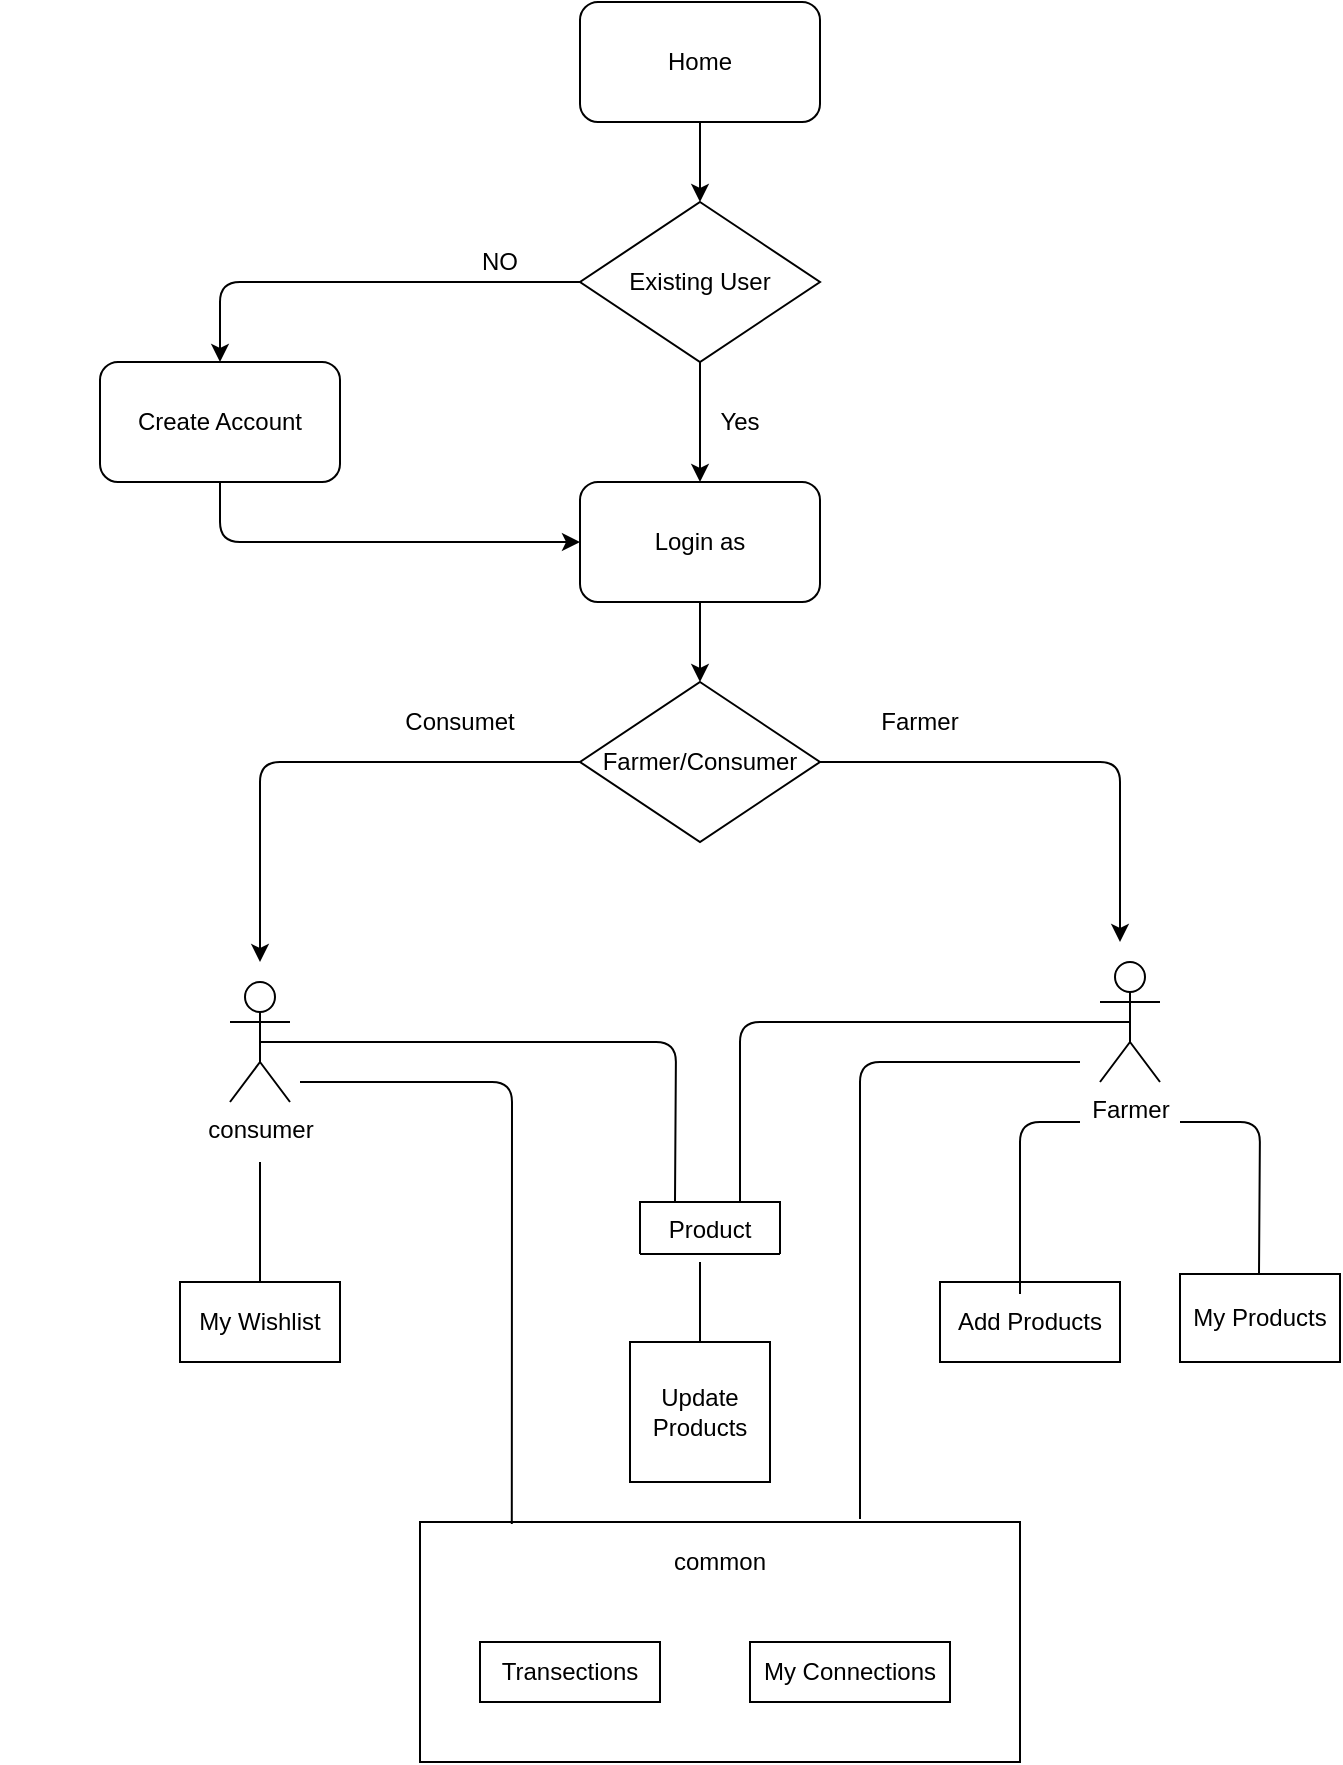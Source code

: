 <mxfile version="14.6.9" type="github">
  <diagram id="bW-wgFrLxxCaixEAqy1H" name="Page-1">
    <mxGraphModel dx="1037" dy="586" grid="1" gridSize="10" guides="1" tooltips="1" connect="1" arrows="1" fold="1" page="1" pageScale="1" pageWidth="850" pageHeight="1100" math="0" shadow="0">
      <root>
        <mxCell id="0" />
        <mxCell id="1" parent="0" />
        <mxCell id="Wge0Lp-3extOwVdSCsNR-9" value="&lt;div&gt;common&lt;/div&gt;" style="rounded=0;whiteSpace=wrap;html=1;spacingBottom=80;" vertex="1" parent="1">
          <mxGeometry x="260" y="800" width="300" height="120" as="geometry" />
        </mxCell>
        <mxCell id="GYnEhEBrRZXLjHtYIY4x-1" value="Home" style="rounded=1;whiteSpace=wrap;html=1;" parent="1" vertex="1">
          <mxGeometry x="340" y="40" width="120" height="60" as="geometry" />
        </mxCell>
        <mxCell id="GYnEhEBrRZXLjHtYIY4x-5" value="Farmer/Consumer" style="rhombus;whiteSpace=wrap;html=1;" parent="1" vertex="1">
          <mxGeometry x="340" y="380" width="120" height="80" as="geometry" />
        </mxCell>
        <mxCell id="GYnEhEBrRZXLjHtYIY4x-6" value="Existing User" style="rhombus;whiteSpace=wrap;html=1;" parent="1" vertex="1">
          <mxGeometry x="340" y="140" width="120" height="80" as="geometry" />
        </mxCell>
        <mxCell id="GYnEhEBrRZXLjHtYIY4x-7" value="Login as" style="rounded=1;whiteSpace=wrap;html=1;" parent="1" vertex="1">
          <mxGeometry x="340" y="280" width="120" height="60" as="geometry" />
        </mxCell>
        <mxCell id="GYnEhEBrRZXLjHtYIY4x-8" value="Create Account" style="rounded=1;whiteSpace=wrap;html=1;" parent="1" vertex="1">
          <mxGeometry x="100" y="220" width="120" height="60" as="geometry" />
        </mxCell>
        <mxCell id="GYnEhEBrRZXLjHtYIY4x-11" value="NO" style="text;html=1;strokeColor=none;fillColor=none;align=center;verticalAlign=middle;whiteSpace=wrap;rounded=0;" parent="1" vertex="1">
          <mxGeometry x="280" y="160" width="40" height="20" as="geometry" />
        </mxCell>
        <mxCell id="GYnEhEBrRZXLjHtYIY4x-16" value="" style="endArrow=classic;html=1;entryX=0.5;entryY=0;entryDx=0;entryDy=0;exitX=0;exitY=0.5;exitDx=0;exitDy=0;" parent="1" source="GYnEhEBrRZXLjHtYIY4x-6" target="GYnEhEBrRZXLjHtYIY4x-8" edge="1">
          <mxGeometry width="50" height="50" relative="1" as="geometry">
            <mxPoint x="160" y="170" as="sourcePoint" />
            <mxPoint x="230" y="140" as="targetPoint" />
            <Array as="points">
              <mxPoint x="160" y="180" />
            </Array>
          </mxGeometry>
        </mxCell>
        <mxCell id="GYnEhEBrRZXLjHtYIY4x-17" value="" style="endArrow=classic;html=1;exitX=0.5;exitY=1;exitDx=0;exitDy=0;entryX=0.5;entryY=0;entryDx=0;entryDy=0;" parent="1" source="GYnEhEBrRZXLjHtYIY4x-6" target="GYnEhEBrRZXLjHtYIY4x-7" edge="1">
          <mxGeometry width="50" height="50" relative="1" as="geometry">
            <mxPoint x="400" y="280" as="sourcePoint" />
            <mxPoint x="500" y="250" as="targetPoint" />
          </mxGeometry>
        </mxCell>
        <mxCell id="GYnEhEBrRZXLjHtYIY4x-18" value="" style="endArrow=classic;html=1;entryX=0.5;entryY=0;entryDx=0;entryDy=0;exitX=0.5;exitY=1;exitDx=0;exitDy=0;" parent="1" source="GYnEhEBrRZXLjHtYIY4x-1" target="GYnEhEBrRZXLjHtYIY4x-6" edge="1">
          <mxGeometry width="50" height="50" relative="1" as="geometry">
            <mxPoint x="410" y="100" as="sourcePoint" />
            <mxPoint x="399.5" y="160" as="targetPoint" />
          </mxGeometry>
        </mxCell>
        <mxCell id="GYnEhEBrRZXLjHtYIY4x-19" value="" style="endArrow=classic;html=1;entryX=0;entryY=0.5;entryDx=0;entryDy=0;exitX=0.5;exitY=1;exitDx=0;exitDy=0;" parent="1" source="GYnEhEBrRZXLjHtYIY4x-8" target="GYnEhEBrRZXLjHtYIY4x-7" edge="1">
          <mxGeometry width="50" height="50" relative="1" as="geometry">
            <mxPoint x="160" y="310" as="sourcePoint" />
            <mxPoint x="270" y="285" as="targetPoint" />
            <Array as="points">
              <mxPoint x="160" y="310" />
            </Array>
          </mxGeometry>
        </mxCell>
        <mxCell id="GYnEhEBrRZXLjHtYIY4x-20" value="Yes" style="text;html=1;strokeColor=none;fillColor=none;align=center;verticalAlign=middle;whiteSpace=wrap;rounded=0;" parent="1" vertex="1">
          <mxGeometry x="400" y="240" width="40" height="20" as="geometry" />
        </mxCell>
        <mxCell id="GYnEhEBrRZXLjHtYIY4x-21" value="" style="endArrow=classic;html=1;exitX=0.5;exitY=1;exitDx=0;exitDy=0;" parent="1" source="GYnEhEBrRZXLjHtYIY4x-7" target="GYnEhEBrRZXLjHtYIY4x-5" edge="1">
          <mxGeometry width="50" height="50" relative="1" as="geometry">
            <mxPoint x="400" y="370" as="sourcePoint" />
            <mxPoint x="450" y="320" as="targetPoint" />
          </mxGeometry>
        </mxCell>
        <mxCell id="GYnEhEBrRZXLjHtYIY4x-22" value="" style="endArrow=classic;html=1;entryX=0.5;entryY=0;entryDx=0;entryDy=0;exitX=0;exitY=0.5;exitDx=0;exitDy=0;" parent="1" source="GYnEhEBrRZXLjHtYIY4x-5" edge="1">
          <mxGeometry width="50" height="50" relative="1" as="geometry">
            <mxPoint x="400" y="370" as="sourcePoint" />
            <mxPoint x="180" y="520" as="targetPoint" />
            <Array as="points">
              <mxPoint x="180" y="420" />
            </Array>
          </mxGeometry>
        </mxCell>
        <mxCell id="GYnEhEBrRZXLjHtYIY4x-23" value="" style="endArrow=classic;html=1;entryX=0.5;entryY=0;entryDx=0;entryDy=0;exitX=1;exitY=0.5;exitDx=0;exitDy=0;" parent="1" source="GYnEhEBrRZXLjHtYIY4x-5" edge="1">
          <mxGeometry width="50" height="50" relative="1" as="geometry">
            <mxPoint x="690" y="390" as="sourcePoint" />
            <mxPoint x="610" y="510" as="targetPoint" />
            <Array as="points">
              <mxPoint x="610" y="420" />
            </Array>
          </mxGeometry>
        </mxCell>
        <mxCell id="GYnEhEBrRZXLjHtYIY4x-37" value="Consumet" style="text;html=1;strokeColor=none;fillColor=none;align=center;verticalAlign=middle;whiteSpace=wrap;rounded=0;" parent="1" vertex="1">
          <mxGeometry x="260" y="390" width="40" height="20" as="geometry" />
        </mxCell>
        <mxCell id="GYnEhEBrRZXLjHtYIY4x-38" value="Farmer" style="text;html=1;strokeColor=none;fillColor=none;align=center;verticalAlign=middle;whiteSpace=wrap;rounded=0;" parent="1" vertex="1">
          <mxGeometry x="490" y="390" width="40" height="20" as="geometry" />
        </mxCell>
        <mxCell id="GYnEhEBrRZXLjHtYIY4x-40" value="consumer" style="shape=umlActor;verticalLabelPosition=bottom;verticalAlign=top;html=1;outlineConnect=0;" parent="1" vertex="1">
          <mxGeometry x="165" y="530" width="30" height="60" as="geometry" />
        </mxCell>
        <mxCell id="GYnEhEBrRZXLjHtYIY4x-41" value="Farmer" style="shape=umlActor;verticalLabelPosition=bottom;verticalAlign=top;html=1;outlineConnect=0;" parent="1" vertex="1">
          <mxGeometry x="600" y="520" width="30" height="60" as="geometry" />
        </mxCell>
        <mxCell id="GYnEhEBrRZXLjHtYIY4x-46" value="Product" style="swimlane;fontStyle=0;childLayout=stackLayout;horizontal=1;startSize=26;fillColor=none;horizontalStack=0;resizeParent=1;resizeParentMax=0;resizeLast=0;collapsible=1;marginBottom=0;" parent="1" vertex="1" collapsed="1">
          <mxGeometry x="370" y="640" width="70" height="26" as="geometry">
            <mxRectangle x="370" y="640" width="140" height="260" as="alternateBounds" />
          </mxGeometry>
        </mxCell>
        <mxCell id="GYnEhEBrRZXLjHtYIY4x-48" value="Name" style="text;strokeColor=none;fillColor=none;align=left;verticalAlign=top;spacingLeft=4;spacingRight=4;overflow=hidden;rotatable=0;points=[[0,0.5],[1,0.5]];portConstraint=eastwest;" parent="GYnEhEBrRZXLjHtYIY4x-46" vertex="1">
          <mxGeometry y="26" width="70" height="26" as="geometry" />
        </mxCell>
        <mxCell id="GYnEhEBrRZXLjHtYIY4x-49" value="Description" style="text;strokeColor=none;fillColor=none;align=left;verticalAlign=top;spacingLeft=4;spacingRight=4;overflow=hidden;rotatable=0;points=[[0,0.5],[1,0.5]];portConstraint=eastwest;" parent="GYnEhEBrRZXLjHtYIY4x-46" vertex="1">
          <mxGeometry y="52" width="70" height="26" as="geometry" />
        </mxCell>
        <mxCell id="GYnEhEBrRZXLjHtYIY4x-50" value="Price" style="text;strokeColor=none;fillColor=none;align=left;verticalAlign=top;spacingLeft=4;spacingRight=4;overflow=hidden;rotatable=0;points=[[0,0.5],[1,0.5]];portConstraint=eastwest;" parent="GYnEhEBrRZXLjHtYIY4x-46" vertex="1">
          <mxGeometry y="78" width="70" height="26" as="geometry" />
        </mxCell>
        <mxCell id="GYnEhEBrRZXLjHtYIY4x-53" value="Producet" style="text;strokeColor=none;fillColor=none;align=left;verticalAlign=top;spacingLeft=4;spacingRight=4;overflow=hidden;rotatable=0;points=[[0,0.5],[1,0.5]];portConstraint=eastwest;" parent="GYnEhEBrRZXLjHtYIY4x-46" vertex="1">
          <mxGeometry y="104" width="70" height="26" as="geometry" />
        </mxCell>
        <mxCell id="GYnEhEBrRZXLjHtYIY4x-51" value="Images " style="text;strokeColor=none;fillColor=none;align=left;verticalAlign=top;spacingLeft=4;spacingRight=4;overflow=hidden;rotatable=0;points=[[0,0.5],[1,0.5]];portConstraint=eastwest;" parent="GYnEhEBrRZXLjHtYIY4x-46" vertex="1">
          <mxGeometry y="130" width="70" height="26" as="geometry" />
        </mxCell>
        <mxCell id="GYnEhEBrRZXLjHtYIY4x-52" value="Type" style="text;strokeColor=none;fillColor=none;align=left;verticalAlign=top;spacingLeft=4;spacingRight=4;overflow=hidden;rotatable=0;points=[[0,0.5],[1,0.5]];portConstraint=eastwest;" parent="GYnEhEBrRZXLjHtYIY4x-46" vertex="1">
          <mxGeometry y="156" width="70" height="26" as="geometry" />
        </mxCell>
        <mxCell id="GYnEhEBrRZXLjHtYIY4x-54" value="Stutus" style="text;strokeColor=none;fillColor=none;align=left;verticalAlign=top;spacingLeft=4;spacingRight=4;overflow=hidden;rotatable=0;points=[[0,0.5],[1,0.5]];portConstraint=eastwest;" parent="GYnEhEBrRZXLjHtYIY4x-46" vertex="1">
          <mxGeometry y="182" width="70" height="26" as="geometry" />
        </mxCell>
        <mxCell id="GYnEhEBrRZXLjHtYIY4x-67" value="Producet" style="text;strokeColor=none;fillColor=none;align=left;verticalAlign=top;spacingLeft=4;spacingRight=4;overflow=hidden;rotatable=0;points=[[0,0.5],[1,0.5]];portConstraint=eastwest;" parent="GYnEhEBrRZXLjHtYIY4x-46" vertex="1">
          <mxGeometry y="208" width="70" height="26" as="geometry" />
        </mxCell>
        <mxCell id="GYnEhEBrRZXLjHtYIY4x-68" value="Othet Data" style="text;strokeColor=none;fillColor=none;align=left;verticalAlign=top;spacingLeft=4;spacingRight=4;overflow=hidden;rotatable=0;points=[[0,0.5],[1,0.5]];portConstraint=eastwest;" parent="GYnEhEBrRZXLjHtYIY4x-46" vertex="1">
          <mxGeometry y="234" width="70" height="26" as="geometry" />
        </mxCell>
        <mxCell id="GYnEhEBrRZXLjHtYIY4x-60" value="" style="endArrow=none;html=1;exitX=0.5;exitY=0.5;exitDx=0;exitDy=0;exitPerimeter=0;entryX=0.25;entryY=0;entryDx=0;entryDy=0;" parent="1" source="GYnEhEBrRZXLjHtYIY4x-40" target="GYnEhEBrRZXLjHtYIY4x-46" edge="1">
          <mxGeometry width="50" height="50" relative="1" as="geometry">
            <mxPoint x="350" y="750" as="sourcePoint" />
            <mxPoint x="400" y="700" as="targetPoint" />
            <Array as="points">
              <mxPoint x="388" y="560" />
            </Array>
          </mxGeometry>
        </mxCell>
        <mxCell id="GYnEhEBrRZXLjHtYIY4x-61" value="" style="endArrow=none;html=1;entryX=0.5;entryY=0.5;entryDx=0;entryDy=0;entryPerimeter=0;" parent="1" target="GYnEhEBrRZXLjHtYIY4x-41" edge="1">
          <mxGeometry width="50" height="50" relative="1" as="geometry">
            <mxPoint x="420" y="640" as="sourcePoint" />
            <mxPoint x="400" y="700" as="targetPoint" />
            <Array as="points">
              <mxPoint x="420" y="550" />
            </Array>
          </mxGeometry>
        </mxCell>
        <mxCell id="GYnEhEBrRZXLjHtYIY4x-62" value="Update Products" style="whiteSpace=wrap;html=1;aspect=fixed;" parent="1" vertex="1">
          <mxGeometry x="365" y="710" width="70" height="70" as="geometry" />
        </mxCell>
        <mxCell id="GYnEhEBrRZXLjHtYIY4x-64" style="edgeStyle=orthogonalEdgeStyle;rounded=0;orthogonalLoop=1;jettySize=auto;html=1;exitX=0.5;exitY=1;exitDx=0;exitDy=0;" parent="1" edge="1">
          <mxGeometry relative="1" as="geometry">
            <mxPoint x="645" y="870" as="sourcePoint" />
            <mxPoint x="645" y="870" as="targetPoint" />
          </mxGeometry>
        </mxCell>
        <mxCell id="Wge0Lp-3extOwVdSCsNR-1" value="" style="endArrow=none;html=1;entryX=0.5;entryY=0;entryDx=0;entryDy=0;" edge="1" parent="1" target="GYnEhEBrRZXLjHtYIY4x-62">
          <mxGeometry width="50" height="50" relative="1" as="geometry">
            <mxPoint x="400" y="670" as="sourcePoint" />
            <mxPoint x="450" y="540" as="targetPoint" />
          </mxGeometry>
        </mxCell>
        <mxCell id="Wge0Lp-3extOwVdSCsNR-2" style="edgeStyle=orthogonalEdgeStyle;rounded=0;orthogonalLoop=1;jettySize=auto;html=1;exitX=0.5;exitY=1;exitDx=0;exitDy=0;" edge="1" parent="1">
          <mxGeometry relative="1" as="geometry">
            <mxPoint x="57.5" y="735" as="sourcePoint" />
            <mxPoint x="57.5" y="735" as="targetPoint" />
          </mxGeometry>
        </mxCell>
        <mxCell id="Wge0Lp-3extOwVdSCsNR-4" value="My Wishlist" style="rounded=0;whiteSpace=wrap;html=1;" vertex="1" parent="1">
          <mxGeometry x="140" y="680" width="80" height="40" as="geometry" />
        </mxCell>
        <mxCell id="Wge0Lp-3extOwVdSCsNR-5" value="My Products" style="rounded=0;whiteSpace=wrap;html=1;" vertex="1" parent="1">
          <mxGeometry x="640" y="676" width="80" height="44" as="geometry" />
        </mxCell>
        <mxCell id="Wge0Lp-3extOwVdSCsNR-6" value="Add Products" style="rounded=0;whiteSpace=wrap;html=1;" vertex="1" parent="1">
          <mxGeometry x="520" y="680" width="90" height="40" as="geometry" />
        </mxCell>
        <mxCell id="Wge0Lp-3extOwVdSCsNR-7" value="My Connections" style="rounded=0;whiteSpace=wrap;html=1;" vertex="1" parent="1">
          <mxGeometry x="425" y="860" width="100" height="30" as="geometry" />
        </mxCell>
        <mxCell id="Wge0Lp-3extOwVdSCsNR-8" value="Transections" style="rounded=0;whiteSpace=wrap;html=1;" vertex="1" parent="1">
          <mxGeometry x="290" y="860" width="90" height="30" as="geometry" />
        </mxCell>
        <mxCell id="Wge0Lp-3extOwVdSCsNR-10" value="" style="endArrow=none;html=1;exitX=0.153;exitY=0.008;exitDx=0;exitDy=0;exitPerimeter=0;" edge="1" parent="1" source="Wge0Lp-3extOwVdSCsNR-9">
          <mxGeometry width="50" height="50" relative="1" as="geometry">
            <mxPoint x="270" y="790" as="sourcePoint" />
            <mxPoint x="200" y="580" as="targetPoint" />
            <Array as="points">
              <mxPoint x="306" y="580" />
            </Array>
          </mxGeometry>
        </mxCell>
        <mxCell id="Wge0Lp-3extOwVdSCsNR-11" value="" style="endArrow=none;html=1;exitX=0.153;exitY=0.008;exitDx=0;exitDy=0;exitPerimeter=0;" edge="1" parent="1">
          <mxGeometry width="50" height="50" relative="1" as="geometry">
            <mxPoint x="480.0" y="798.48" as="sourcePoint" />
            <mxPoint x="590" y="570" as="targetPoint" />
            <Array as="points">
              <mxPoint x="480" y="570" />
            </Array>
          </mxGeometry>
        </mxCell>
        <mxCell id="Wge0Lp-3extOwVdSCsNR-12" value="" style="endArrow=none;html=1;" edge="1" parent="1">
          <mxGeometry width="50" height="50" relative="1" as="geometry">
            <mxPoint x="180" y="680" as="sourcePoint" />
            <mxPoint x="180" y="620" as="targetPoint" />
          </mxGeometry>
        </mxCell>
        <mxCell id="Wge0Lp-3extOwVdSCsNR-13" value="" style="endArrow=none;html=1;" edge="1" parent="1">
          <mxGeometry width="50" height="50" relative="1" as="geometry">
            <mxPoint x="560" y="686" as="sourcePoint" />
            <mxPoint x="590" y="600" as="targetPoint" />
            <Array as="points">
              <mxPoint x="560" y="600" />
            </Array>
          </mxGeometry>
        </mxCell>
        <mxCell id="Wge0Lp-3extOwVdSCsNR-14" value="" style="endArrow=none;html=1;" edge="1" parent="1">
          <mxGeometry width="50" height="50" relative="1" as="geometry">
            <mxPoint x="679.5" y="676" as="sourcePoint" />
            <mxPoint x="640" y="600" as="targetPoint" />
            <Array as="points">
              <mxPoint x="680" y="600" />
            </Array>
          </mxGeometry>
        </mxCell>
      </root>
    </mxGraphModel>
  </diagram>
</mxfile>
